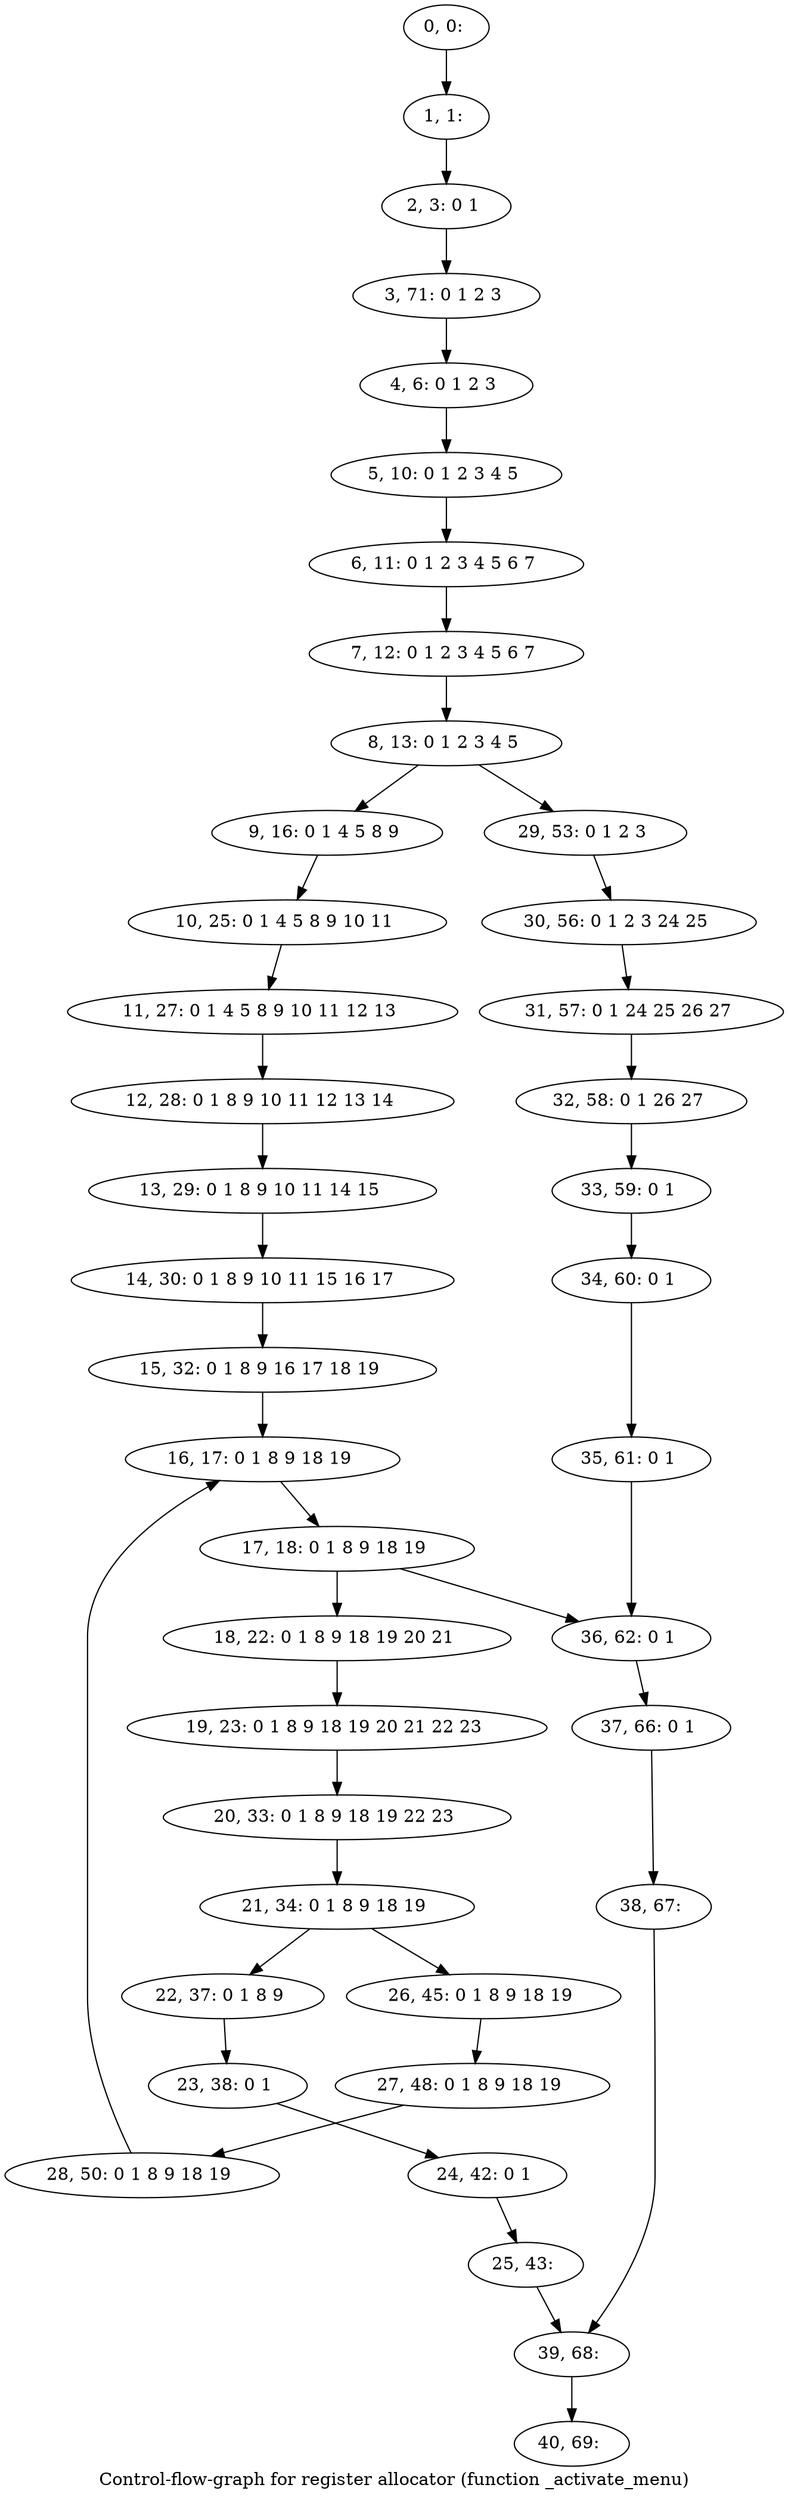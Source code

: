 digraph G {
graph [label="Control-flow-graph for register allocator (function _activate_menu)"]
0[label="0, 0: "];
1[label="1, 1: "];
2[label="2, 3: 0 1 "];
3[label="3, 71: 0 1 2 3 "];
4[label="4, 6: 0 1 2 3 "];
5[label="5, 10: 0 1 2 3 4 5 "];
6[label="6, 11: 0 1 2 3 4 5 6 7 "];
7[label="7, 12: 0 1 2 3 4 5 6 7 "];
8[label="8, 13: 0 1 2 3 4 5 "];
9[label="9, 16: 0 1 4 5 8 9 "];
10[label="10, 25: 0 1 4 5 8 9 10 11 "];
11[label="11, 27: 0 1 4 5 8 9 10 11 12 13 "];
12[label="12, 28: 0 1 8 9 10 11 12 13 14 "];
13[label="13, 29: 0 1 8 9 10 11 14 15 "];
14[label="14, 30: 0 1 8 9 10 11 15 16 17 "];
15[label="15, 32: 0 1 8 9 16 17 18 19 "];
16[label="16, 17: 0 1 8 9 18 19 "];
17[label="17, 18: 0 1 8 9 18 19 "];
18[label="18, 22: 0 1 8 9 18 19 20 21 "];
19[label="19, 23: 0 1 8 9 18 19 20 21 22 23 "];
20[label="20, 33: 0 1 8 9 18 19 22 23 "];
21[label="21, 34: 0 1 8 9 18 19 "];
22[label="22, 37: 0 1 8 9 "];
23[label="23, 38: 0 1 "];
24[label="24, 42: 0 1 "];
25[label="25, 43: "];
26[label="26, 45: 0 1 8 9 18 19 "];
27[label="27, 48: 0 1 8 9 18 19 "];
28[label="28, 50: 0 1 8 9 18 19 "];
29[label="29, 53: 0 1 2 3 "];
30[label="30, 56: 0 1 2 3 24 25 "];
31[label="31, 57: 0 1 24 25 26 27 "];
32[label="32, 58: 0 1 26 27 "];
33[label="33, 59: 0 1 "];
34[label="34, 60: 0 1 "];
35[label="35, 61: 0 1 "];
36[label="36, 62: 0 1 "];
37[label="37, 66: 0 1 "];
38[label="38, 67: "];
39[label="39, 68: "];
40[label="40, 69: "];
0->1 ;
1->2 ;
2->3 ;
3->4 ;
4->5 ;
5->6 ;
6->7 ;
7->8 ;
8->9 ;
8->29 ;
9->10 ;
10->11 ;
11->12 ;
12->13 ;
13->14 ;
14->15 ;
15->16 ;
16->17 ;
17->18 ;
17->36 ;
18->19 ;
19->20 ;
20->21 ;
21->22 ;
21->26 ;
22->23 ;
23->24 ;
24->25 ;
25->39 ;
26->27 ;
27->28 ;
28->16 ;
29->30 ;
30->31 ;
31->32 ;
32->33 ;
33->34 ;
34->35 ;
35->36 ;
36->37 ;
37->38 ;
38->39 ;
39->40 ;
}
